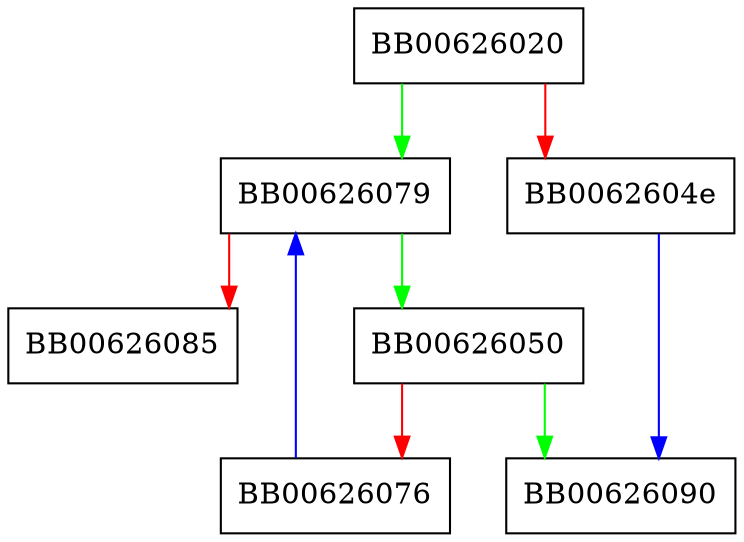 digraph PKCS7_set_attributes {
  node [shape="box"];
  graph [splines=ortho];
  BB00626020 -> BB00626079 [color="green"];
  BB00626020 -> BB0062604e [color="red"];
  BB0062604e -> BB00626090 [color="blue"];
  BB00626050 -> BB00626090 [color="green"];
  BB00626050 -> BB00626076 [color="red"];
  BB00626076 -> BB00626079 [color="blue"];
  BB00626079 -> BB00626050 [color="green"];
  BB00626079 -> BB00626085 [color="red"];
}